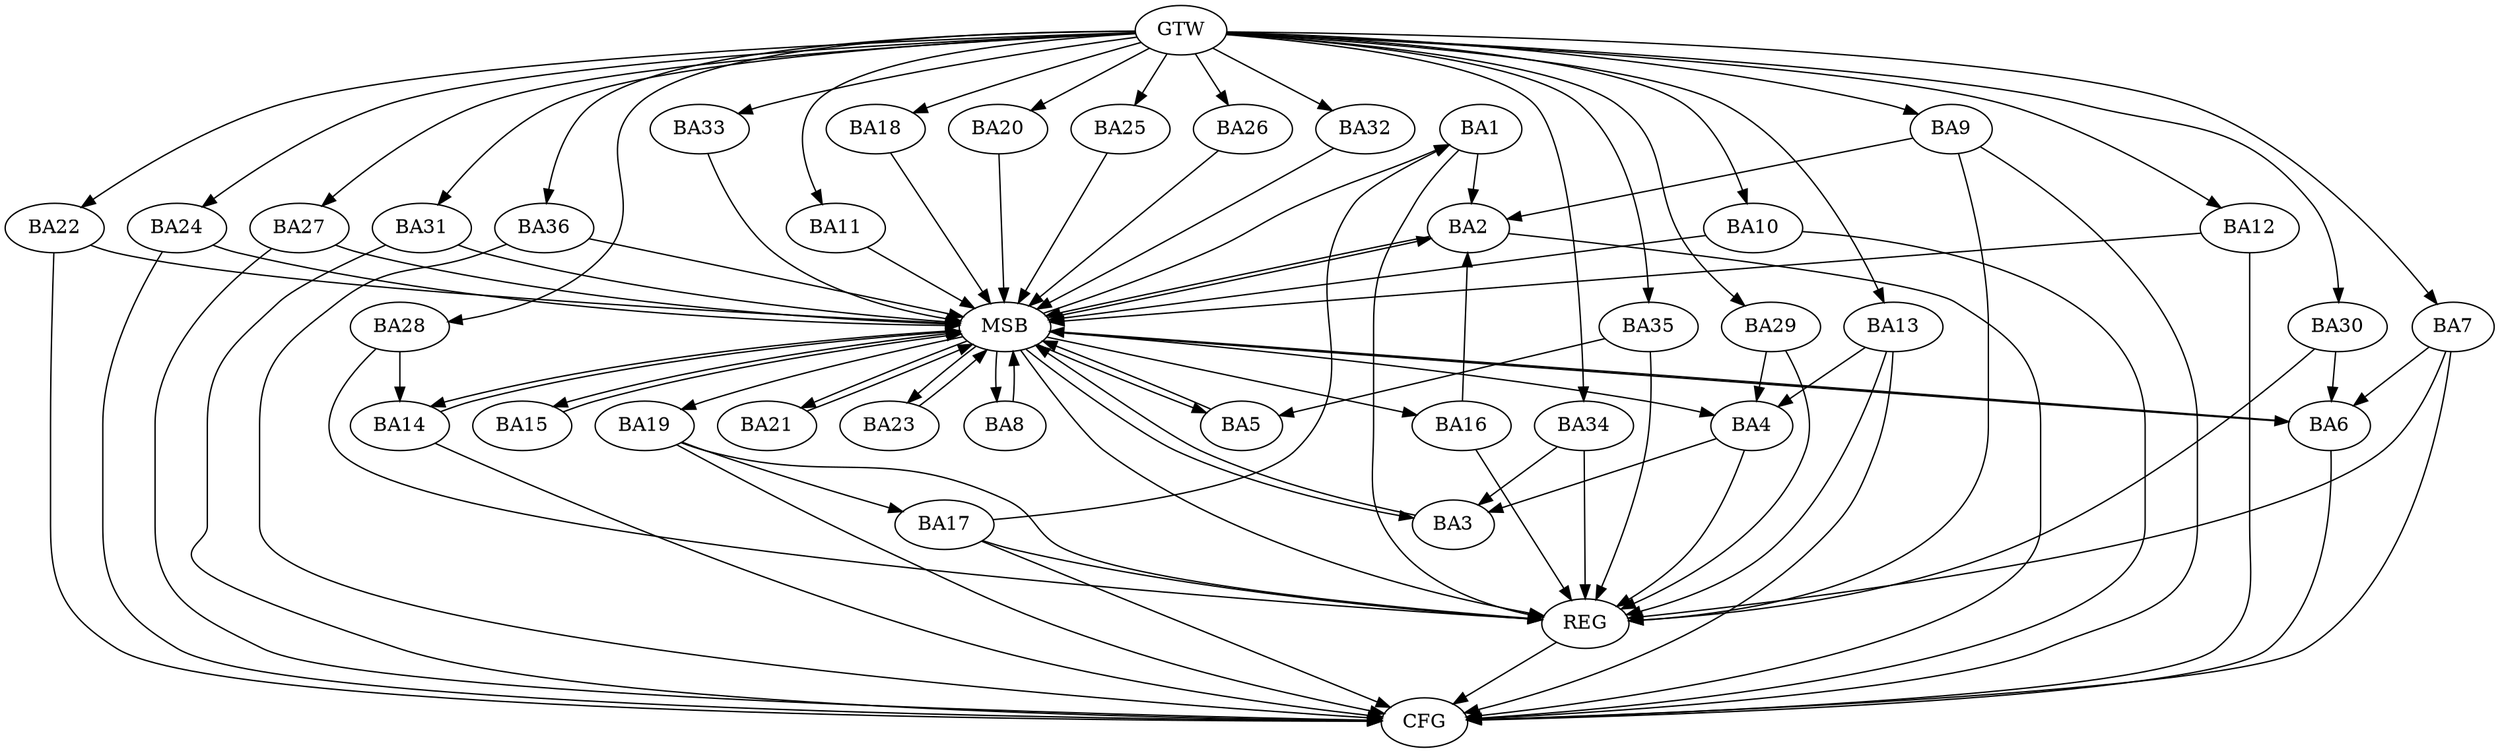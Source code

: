 strict digraph G {
  BA1 [ label="BA1" ];
  BA2 [ label="BA2" ];
  BA3 [ label="BA3" ];
  BA4 [ label="BA4" ];
  BA5 [ label="BA5" ];
  BA6 [ label="BA6" ];
  BA7 [ label="BA7" ];
  BA8 [ label="BA8" ];
  BA9 [ label="BA9" ];
  BA10 [ label="BA10" ];
  BA11 [ label="BA11" ];
  BA12 [ label="BA12" ];
  BA13 [ label="BA13" ];
  BA14 [ label="BA14" ];
  BA15 [ label="BA15" ];
  BA16 [ label="BA16" ];
  BA17 [ label="BA17" ];
  BA18 [ label="BA18" ];
  BA19 [ label="BA19" ];
  BA20 [ label="BA20" ];
  BA21 [ label="BA21" ];
  BA22 [ label="BA22" ];
  BA23 [ label="BA23" ];
  BA24 [ label="BA24" ];
  BA25 [ label="BA25" ];
  BA26 [ label="BA26" ];
  BA27 [ label="BA27" ];
  BA28 [ label="BA28" ];
  BA29 [ label="BA29" ];
  BA30 [ label="BA30" ];
  BA31 [ label="BA31" ];
  BA32 [ label="BA32" ];
  BA33 [ label="BA33" ];
  BA34 [ label="BA34" ];
  BA35 [ label="BA35" ];
  BA36 [ label="BA36" ];
  GTW [ label="GTW" ];
  REG [ label="REG" ];
  MSB [ label="MSB" ];
  CFG [ label="CFG" ];
  BA1 -> BA2;
  BA4 -> BA3;
  BA7 -> BA6;
  BA9 -> BA2;
  BA13 -> BA4;
  BA16 -> BA2;
  BA17 -> BA1;
  BA19 -> BA17;
  BA28 -> BA14;
  BA29 -> BA4;
  BA30 -> BA6;
  BA34 -> BA3;
  BA35 -> BA5;
  GTW -> BA7;
  GTW -> BA9;
  GTW -> BA10;
  GTW -> BA11;
  GTW -> BA12;
  GTW -> BA13;
  GTW -> BA18;
  GTW -> BA20;
  GTW -> BA22;
  GTW -> BA24;
  GTW -> BA25;
  GTW -> BA26;
  GTW -> BA27;
  GTW -> BA28;
  GTW -> BA29;
  GTW -> BA30;
  GTW -> BA31;
  GTW -> BA32;
  GTW -> BA33;
  GTW -> BA34;
  GTW -> BA35;
  GTW -> BA36;
  BA1 -> REG;
  BA4 -> REG;
  BA7 -> REG;
  BA9 -> REG;
  BA13 -> REG;
  BA16 -> REG;
  BA17 -> REG;
  BA19 -> REG;
  BA28 -> REG;
  BA29 -> REG;
  BA30 -> REG;
  BA34 -> REG;
  BA35 -> REG;
  BA2 -> MSB;
  MSB -> BA1;
  MSB -> REG;
  BA3 -> MSB;
  BA5 -> MSB;
  MSB -> BA3;
  BA6 -> MSB;
  BA8 -> MSB;
  BA10 -> MSB;
  BA11 -> MSB;
  MSB -> BA6;
  BA12 -> MSB;
  BA14 -> MSB;
  MSB -> BA4;
  BA15 -> MSB;
  MSB -> BA2;
  BA18 -> MSB;
  MSB -> BA5;
  BA20 -> MSB;
  MSB -> BA8;
  BA21 -> MSB;
  BA22 -> MSB;
  MSB -> BA19;
  BA23 -> MSB;
  BA24 -> MSB;
  MSB -> BA15;
  BA25 -> MSB;
  MSB -> BA14;
  BA26 -> MSB;
  BA27 -> MSB;
  MSB -> BA23;
  BA31 -> MSB;
  MSB -> BA16;
  BA32 -> MSB;
  MSB -> BA21;
  BA33 -> MSB;
  BA36 -> MSB;
  BA36 -> CFG;
  BA22 -> CFG;
  BA9 -> CFG;
  BA19 -> CFG;
  BA7 -> CFG;
  BA12 -> CFG;
  BA2 -> CFG;
  BA13 -> CFG;
  BA31 -> CFG;
  BA10 -> CFG;
  BA14 -> CFG;
  BA6 -> CFG;
  BA24 -> CFG;
  BA17 -> CFG;
  BA27 -> CFG;
  REG -> CFG;
}
